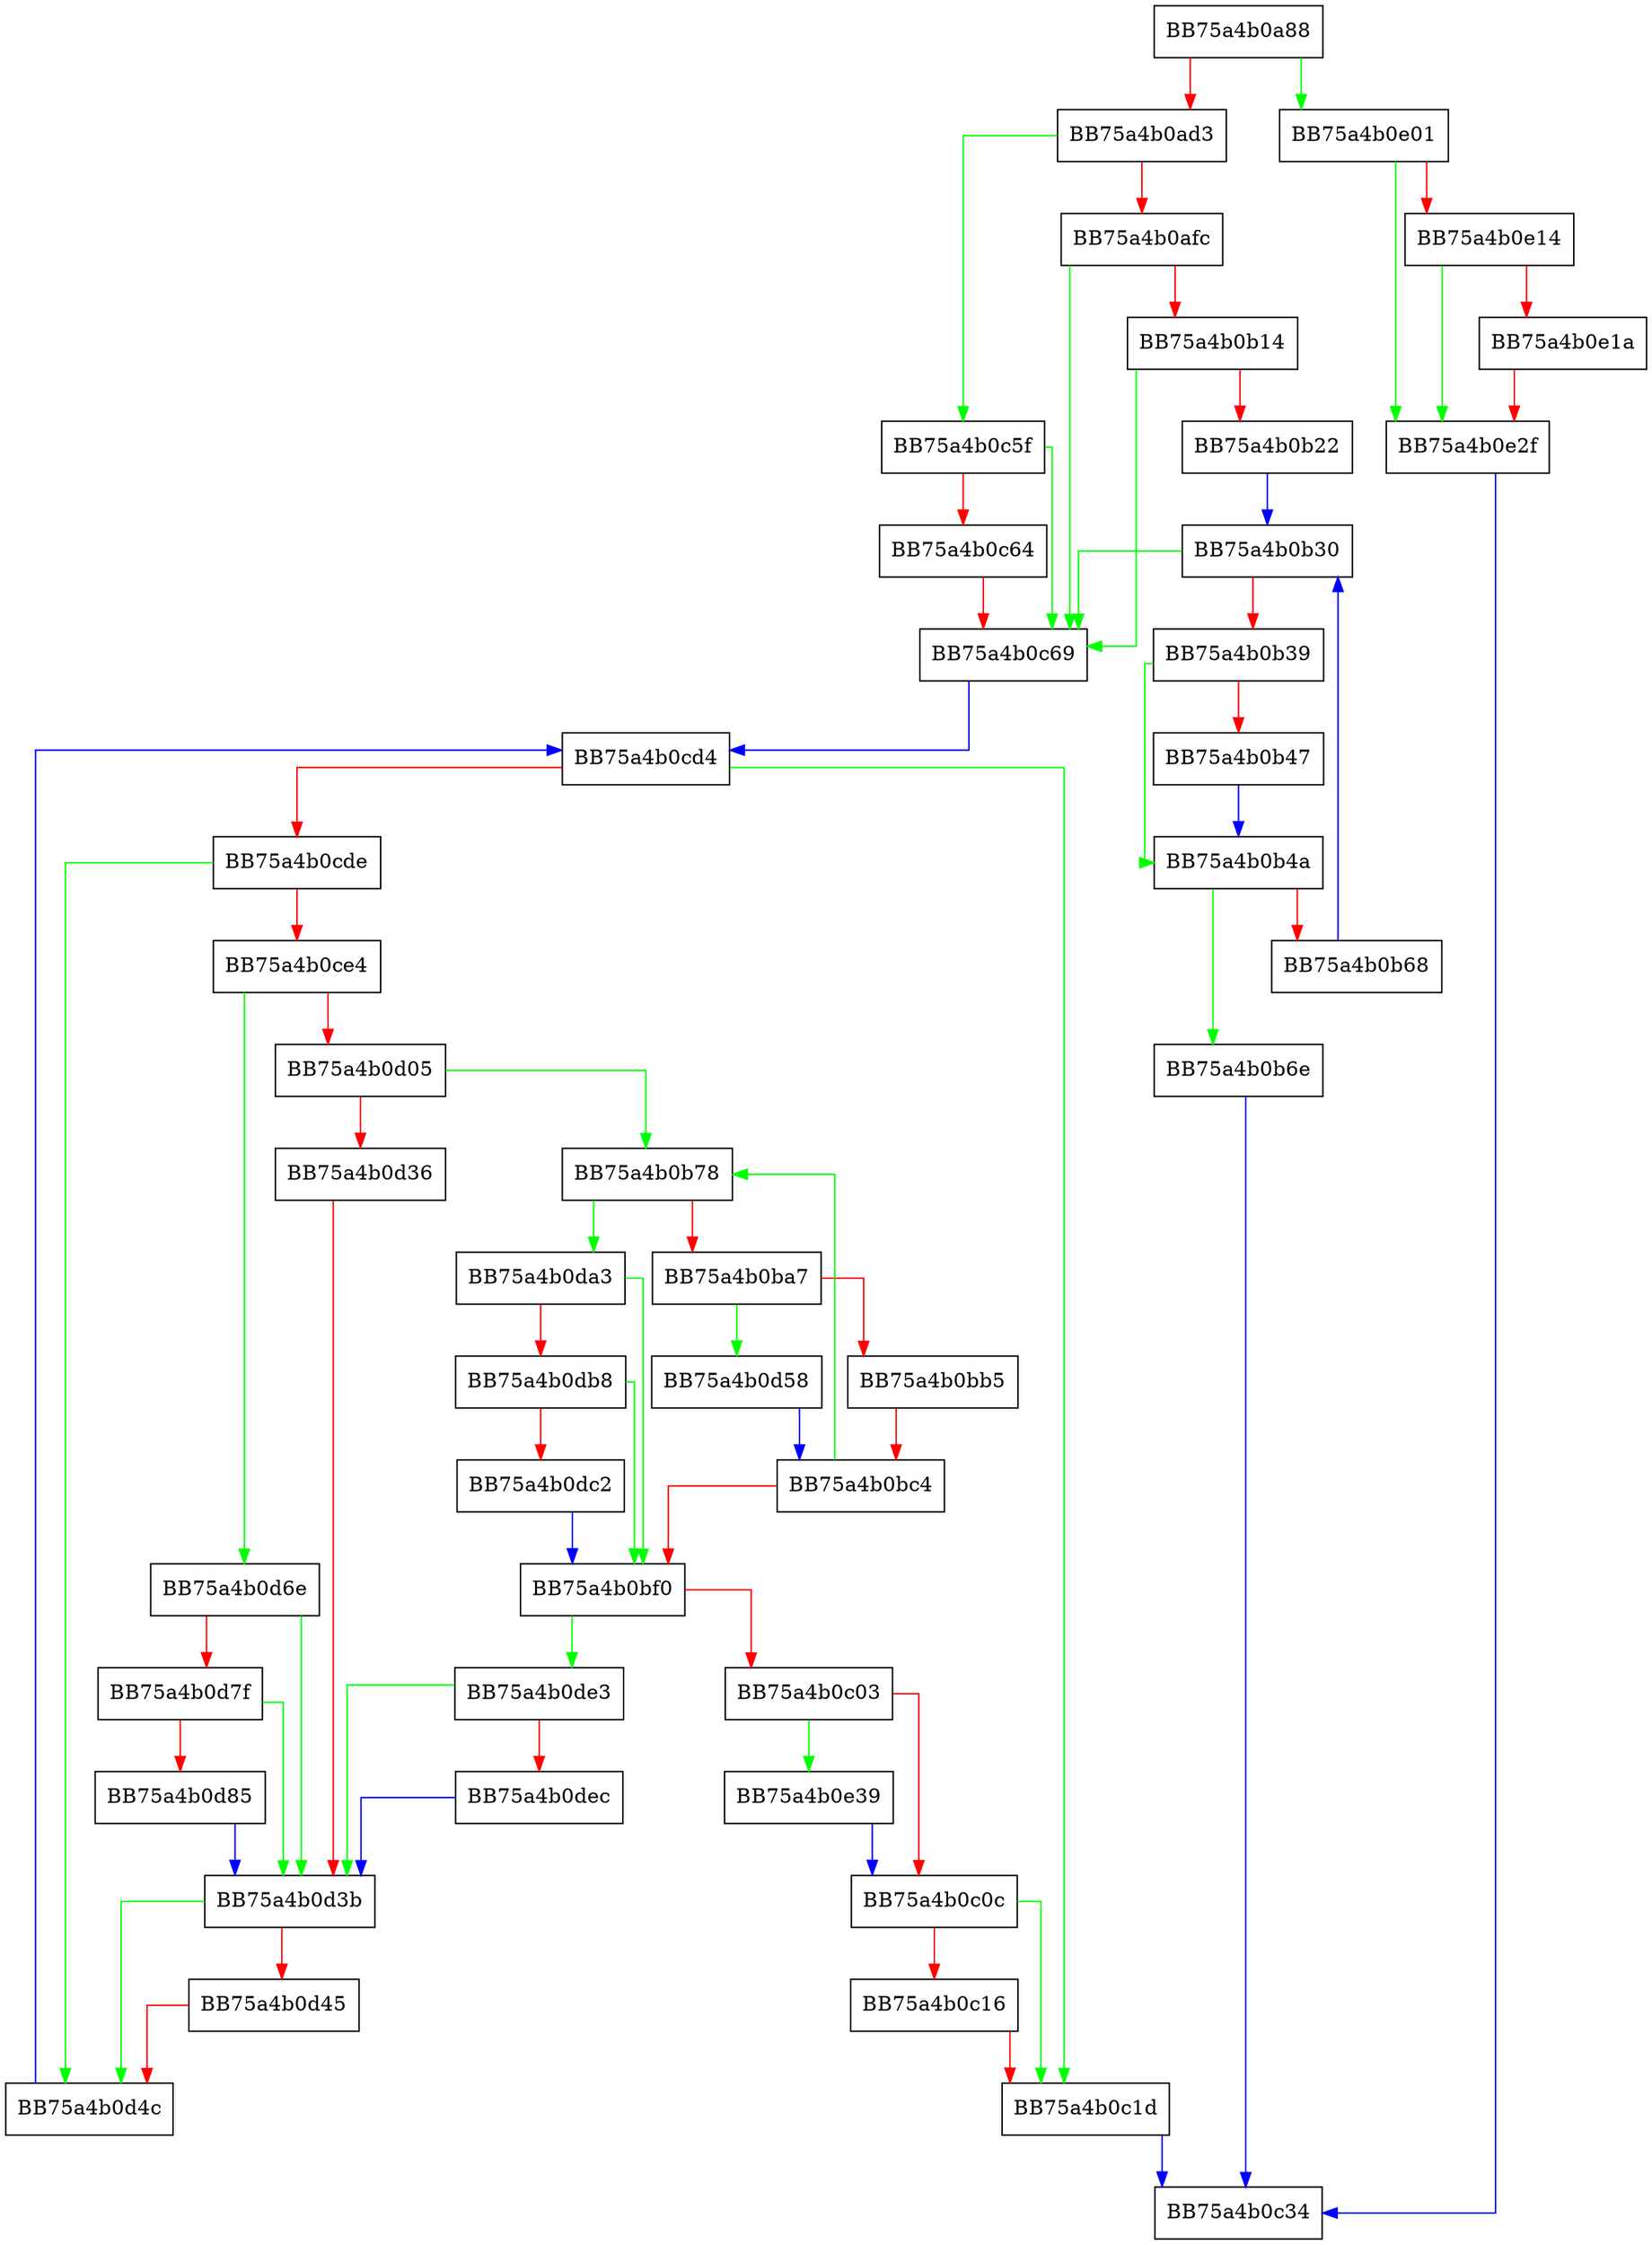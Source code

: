 digraph GetCatalogs {
  node [shape="box"];
  graph [splines=ortho];
  BB75a4b0a88 -> BB75a4b0e01 [color="green"];
  BB75a4b0a88 -> BB75a4b0ad3 [color="red"];
  BB75a4b0ad3 -> BB75a4b0c5f [color="green"];
  BB75a4b0ad3 -> BB75a4b0afc [color="red"];
  BB75a4b0afc -> BB75a4b0c69 [color="green"];
  BB75a4b0afc -> BB75a4b0b14 [color="red"];
  BB75a4b0b14 -> BB75a4b0c69 [color="green"];
  BB75a4b0b14 -> BB75a4b0b22 [color="red"];
  BB75a4b0b22 -> BB75a4b0b30 [color="blue"];
  BB75a4b0b30 -> BB75a4b0c69 [color="green"];
  BB75a4b0b30 -> BB75a4b0b39 [color="red"];
  BB75a4b0b39 -> BB75a4b0b4a [color="green"];
  BB75a4b0b39 -> BB75a4b0b47 [color="red"];
  BB75a4b0b47 -> BB75a4b0b4a [color="blue"];
  BB75a4b0b4a -> BB75a4b0b6e [color="green"];
  BB75a4b0b4a -> BB75a4b0b68 [color="red"];
  BB75a4b0b68 -> BB75a4b0b30 [color="blue"];
  BB75a4b0b6e -> BB75a4b0c34 [color="blue"];
  BB75a4b0b78 -> BB75a4b0da3 [color="green"];
  BB75a4b0b78 -> BB75a4b0ba7 [color="red"];
  BB75a4b0ba7 -> BB75a4b0d58 [color="green"];
  BB75a4b0ba7 -> BB75a4b0bb5 [color="red"];
  BB75a4b0bb5 -> BB75a4b0bc4 [color="red"];
  BB75a4b0bc4 -> BB75a4b0b78 [color="green"];
  BB75a4b0bc4 -> BB75a4b0bf0 [color="red"];
  BB75a4b0bf0 -> BB75a4b0de3 [color="green"];
  BB75a4b0bf0 -> BB75a4b0c03 [color="red"];
  BB75a4b0c03 -> BB75a4b0e39 [color="green"];
  BB75a4b0c03 -> BB75a4b0c0c [color="red"];
  BB75a4b0c0c -> BB75a4b0c1d [color="green"];
  BB75a4b0c0c -> BB75a4b0c16 [color="red"];
  BB75a4b0c16 -> BB75a4b0c1d [color="red"];
  BB75a4b0c1d -> BB75a4b0c34 [color="blue"];
  BB75a4b0c5f -> BB75a4b0c69 [color="green"];
  BB75a4b0c5f -> BB75a4b0c64 [color="red"];
  BB75a4b0c64 -> BB75a4b0c69 [color="red"];
  BB75a4b0c69 -> BB75a4b0cd4 [color="blue"];
  BB75a4b0cd4 -> BB75a4b0c1d [color="green"];
  BB75a4b0cd4 -> BB75a4b0cde [color="red"];
  BB75a4b0cde -> BB75a4b0d4c [color="green"];
  BB75a4b0cde -> BB75a4b0ce4 [color="red"];
  BB75a4b0ce4 -> BB75a4b0d6e [color="green"];
  BB75a4b0ce4 -> BB75a4b0d05 [color="red"];
  BB75a4b0d05 -> BB75a4b0b78 [color="green"];
  BB75a4b0d05 -> BB75a4b0d36 [color="red"];
  BB75a4b0d36 -> BB75a4b0d3b [color="red"];
  BB75a4b0d3b -> BB75a4b0d4c [color="green"];
  BB75a4b0d3b -> BB75a4b0d45 [color="red"];
  BB75a4b0d45 -> BB75a4b0d4c [color="red"];
  BB75a4b0d4c -> BB75a4b0cd4 [color="blue"];
  BB75a4b0d58 -> BB75a4b0bc4 [color="blue"];
  BB75a4b0d6e -> BB75a4b0d3b [color="green"];
  BB75a4b0d6e -> BB75a4b0d7f [color="red"];
  BB75a4b0d7f -> BB75a4b0d3b [color="green"];
  BB75a4b0d7f -> BB75a4b0d85 [color="red"];
  BB75a4b0d85 -> BB75a4b0d3b [color="blue"];
  BB75a4b0da3 -> BB75a4b0bf0 [color="green"];
  BB75a4b0da3 -> BB75a4b0db8 [color="red"];
  BB75a4b0db8 -> BB75a4b0bf0 [color="green"];
  BB75a4b0db8 -> BB75a4b0dc2 [color="red"];
  BB75a4b0dc2 -> BB75a4b0bf0 [color="blue"];
  BB75a4b0de3 -> BB75a4b0d3b [color="green"];
  BB75a4b0de3 -> BB75a4b0dec [color="red"];
  BB75a4b0dec -> BB75a4b0d3b [color="blue"];
  BB75a4b0e01 -> BB75a4b0e2f [color="green"];
  BB75a4b0e01 -> BB75a4b0e14 [color="red"];
  BB75a4b0e14 -> BB75a4b0e2f [color="green"];
  BB75a4b0e14 -> BB75a4b0e1a [color="red"];
  BB75a4b0e1a -> BB75a4b0e2f [color="red"];
  BB75a4b0e2f -> BB75a4b0c34 [color="blue"];
  BB75a4b0e39 -> BB75a4b0c0c [color="blue"];
}